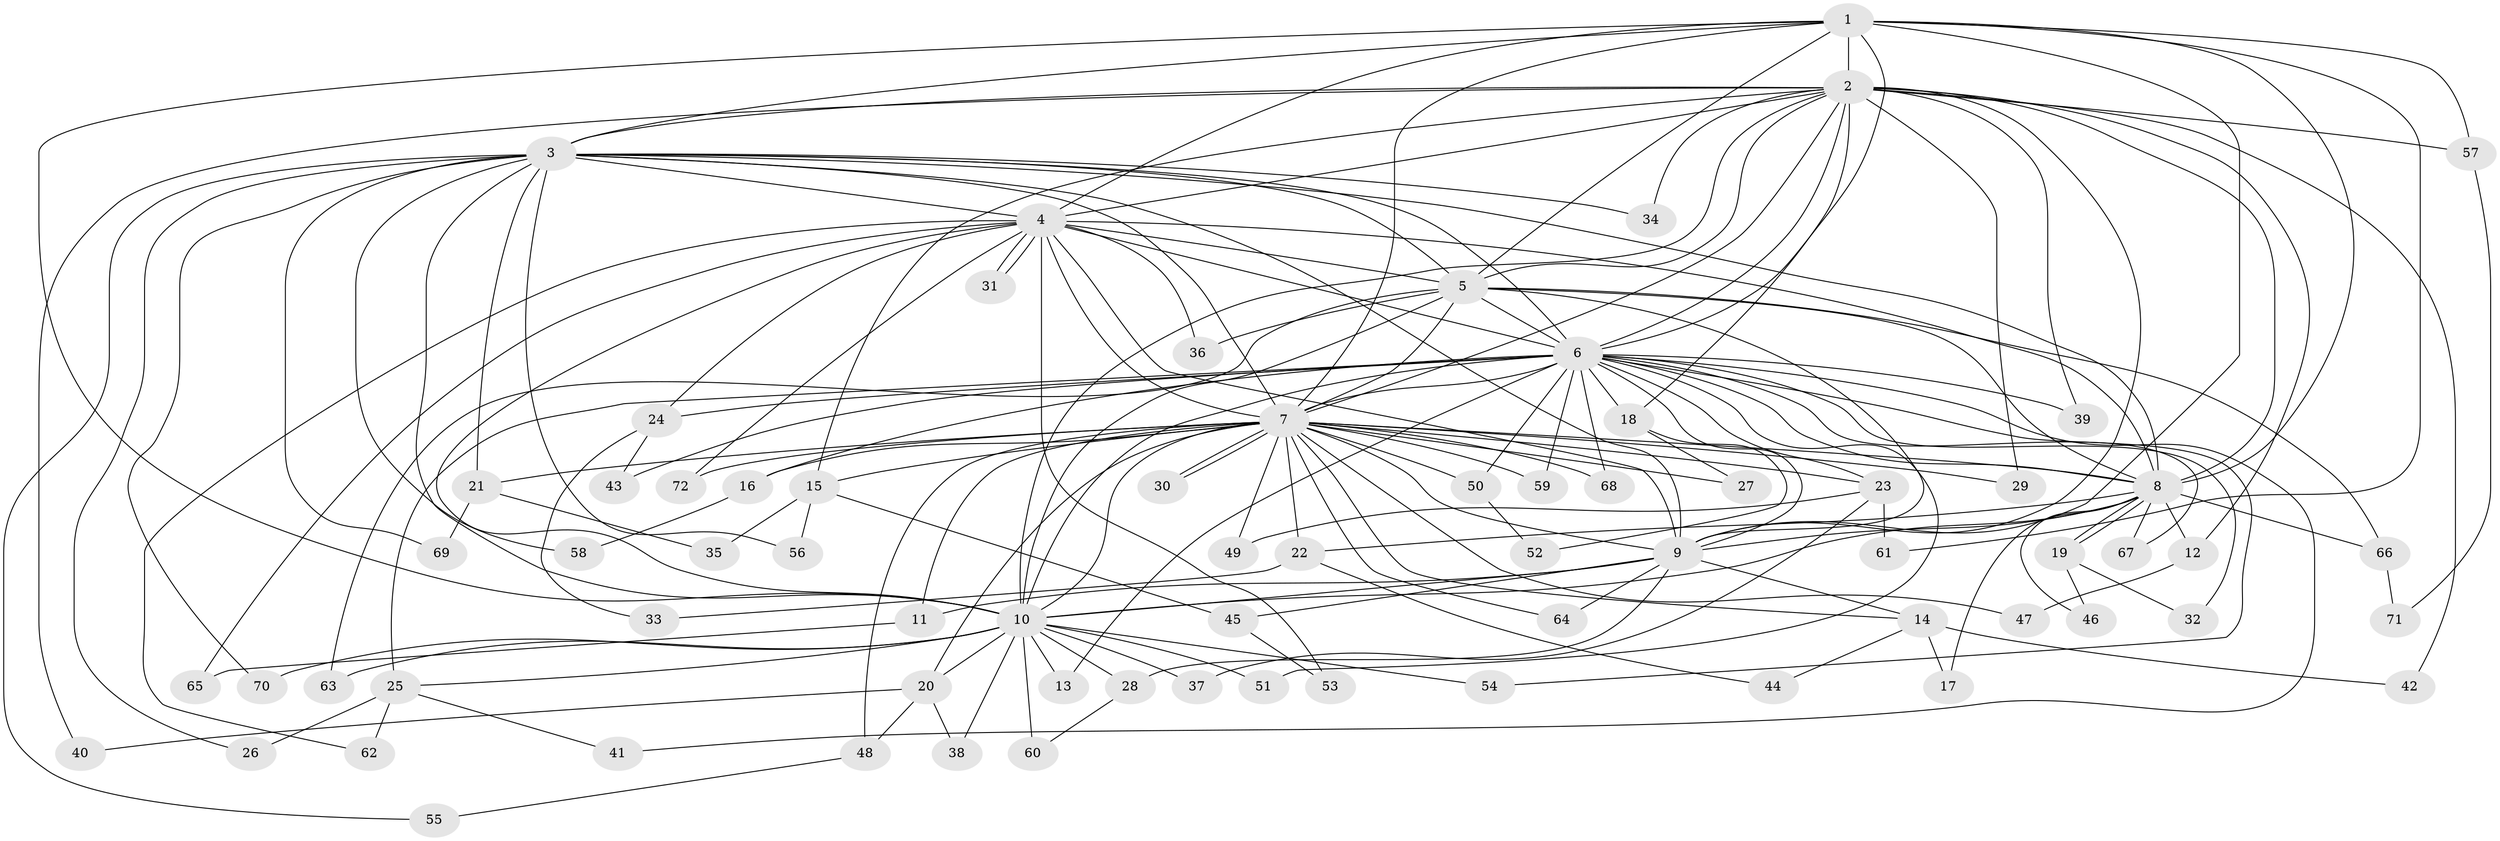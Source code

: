 // coarse degree distribution, {9: 0.02, 19: 0.02, 12: 0.02, 25: 0.02, 20: 0.02, 15: 0.04, 10: 0.02, 3: 0.14, 2: 0.54, 5: 0.06, 6: 0.02, 4: 0.06, 1: 0.02}
// Generated by graph-tools (version 1.1) at 2025/17/03/04/25 18:17:21]
// undirected, 72 vertices, 169 edges
graph export_dot {
graph [start="1"]
  node [color=gray90,style=filled];
  1;
  2;
  3;
  4;
  5;
  6;
  7;
  8;
  9;
  10;
  11;
  12;
  13;
  14;
  15;
  16;
  17;
  18;
  19;
  20;
  21;
  22;
  23;
  24;
  25;
  26;
  27;
  28;
  29;
  30;
  31;
  32;
  33;
  34;
  35;
  36;
  37;
  38;
  39;
  40;
  41;
  42;
  43;
  44;
  45;
  46;
  47;
  48;
  49;
  50;
  51;
  52;
  53;
  54;
  55;
  56;
  57;
  58;
  59;
  60;
  61;
  62;
  63;
  64;
  65;
  66;
  67;
  68;
  69;
  70;
  71;
  72;
  1 -- 2;
  1 -- 3;
  1 -- 4;
  1 -- 5;
  1 -- 6;
  1 -- 7;
  1 -- 8;
  1 -- 9;
  1 -- 10;
  1 -- 57;
  1 -- 61;
  2 -- 3;
  2 -- 4;
  2 -- 5;
  2 -- 6;
  2 -- 7;
  2 -- 8;
  2 -- 9;
  2 -- 10;
  2 -- 12;
  2 -- 15;
  2 -- 18;
  2 -- 29;
  2 -- 34;
  2 -- 39;
  2 -- 40;
  2 -- 42;
  2 -- 57;
  3 -- 4;
  3 -- 5;
  3 -- 6;
  3 -- 7;
  3 -- 8;
  3 -- 9;
  3 -- 10;
  3 -- 21;
  3 -- 26;
  3 -- 34;
  3 -- 55;
  3 -- 56;
  3 -- 58;
  3 -- 69;
  3 -- 70;
  4 -- 5;
  4 -- 6;
  4 -- 7;
  4 -- 8;
  4 -- 9;
  4 -- 10;
  4 -- 24;
  4 -- 31;
  4 -- 31;
  4 -- 36;
  4 -- 53;
  4 -- 62;
  4 -- 65;
  4 -- 72;
  5 -- 6;
  5 -- 7;
  5 -- 8;
  5 -- 9;
  5 -- 10;
  5 -- 36;
  5 -- 63;
  5 -- 66;
  6 -- 7;
  6 -- 8;
  6 -- 9;
  6 -- 10;
  6 -- 13;
  6 -- 16;
  6 -- 18;
  6 -- 23;
  6 -- 24;
  6 -- 25;
  6 -- 32;
  6 -- 39;
  6 -- 41;
  6 -- 43;
  6 -- 50;
  6 -- 51;
  6 -- 54;
  6 -- 59;
  6 -- 67;
  6 -- 68;
  7 -- 8;
  7 -- 9;
  7 -- 10;
  7 -- 11;
  7 -- 14;
  7 -- 15;
  7 -- 16;
  7 -- 20;
  7 -- 21;
  7 -- 22;
  7 -- 23;
  7 -- 27;
  7 -- 29;
  7 -- 30;
  7 -- 30;
  7 -- 47;
  7 -- 48;
  7 -- 49;
  7 -- 50;
  7 -- 59;
  7 -- 64;
  7 -- 68;
  7 -- 72;
  8 -- 9;
  8 -- 10;
  8 -- 12;
  8 -- 17;
  8 -- 19;
  8 -- 19;
  8 -- 22;
  8 -- 46;
  8 -- 66;
  8 -- 67;
  9 -- 10;
  9 -- 11;
  9 -- 14;
  9 -- 28;
  9 -- 45;
  9 -- 64;
  10 -- 13;
  10 -- 20;
  10 -- 25;
  10 -- 28;
  10 -- 37;
  10 -- 38;
  10 -- 51;
  10 -- 54;
  10 -- 60;
  10 -- 63;
  10 -- 70;
  11 -- 65;
  12 -- 47;
  14 -- 17;
  14 -- 42;
  14 -- 44;
  15 -- 35;
  15 -- 45;
  15 -- 56;
  16 -- 58;
  18 -- 27;
  18 -- 52;
  19 -- 32;
  19 -- 46;
  20 -- 38;
  20 -- 40;
  20 -- 48;
  21 -- 35;
  21 -- 69;
  22 -- 33;
  22 -- 44;
  23 -- 37;
  23 -- 49;
  23 -- 61;
  24 -- 33;
  24 -- 43;
  25 -- 26;
  25 -- 41;
  25 -- 62;
  28 -- 60;
  45 -- 53;
  48 -- 55;
  50 -- 52;
  57 -- 71;
  66 -- 71;
}
